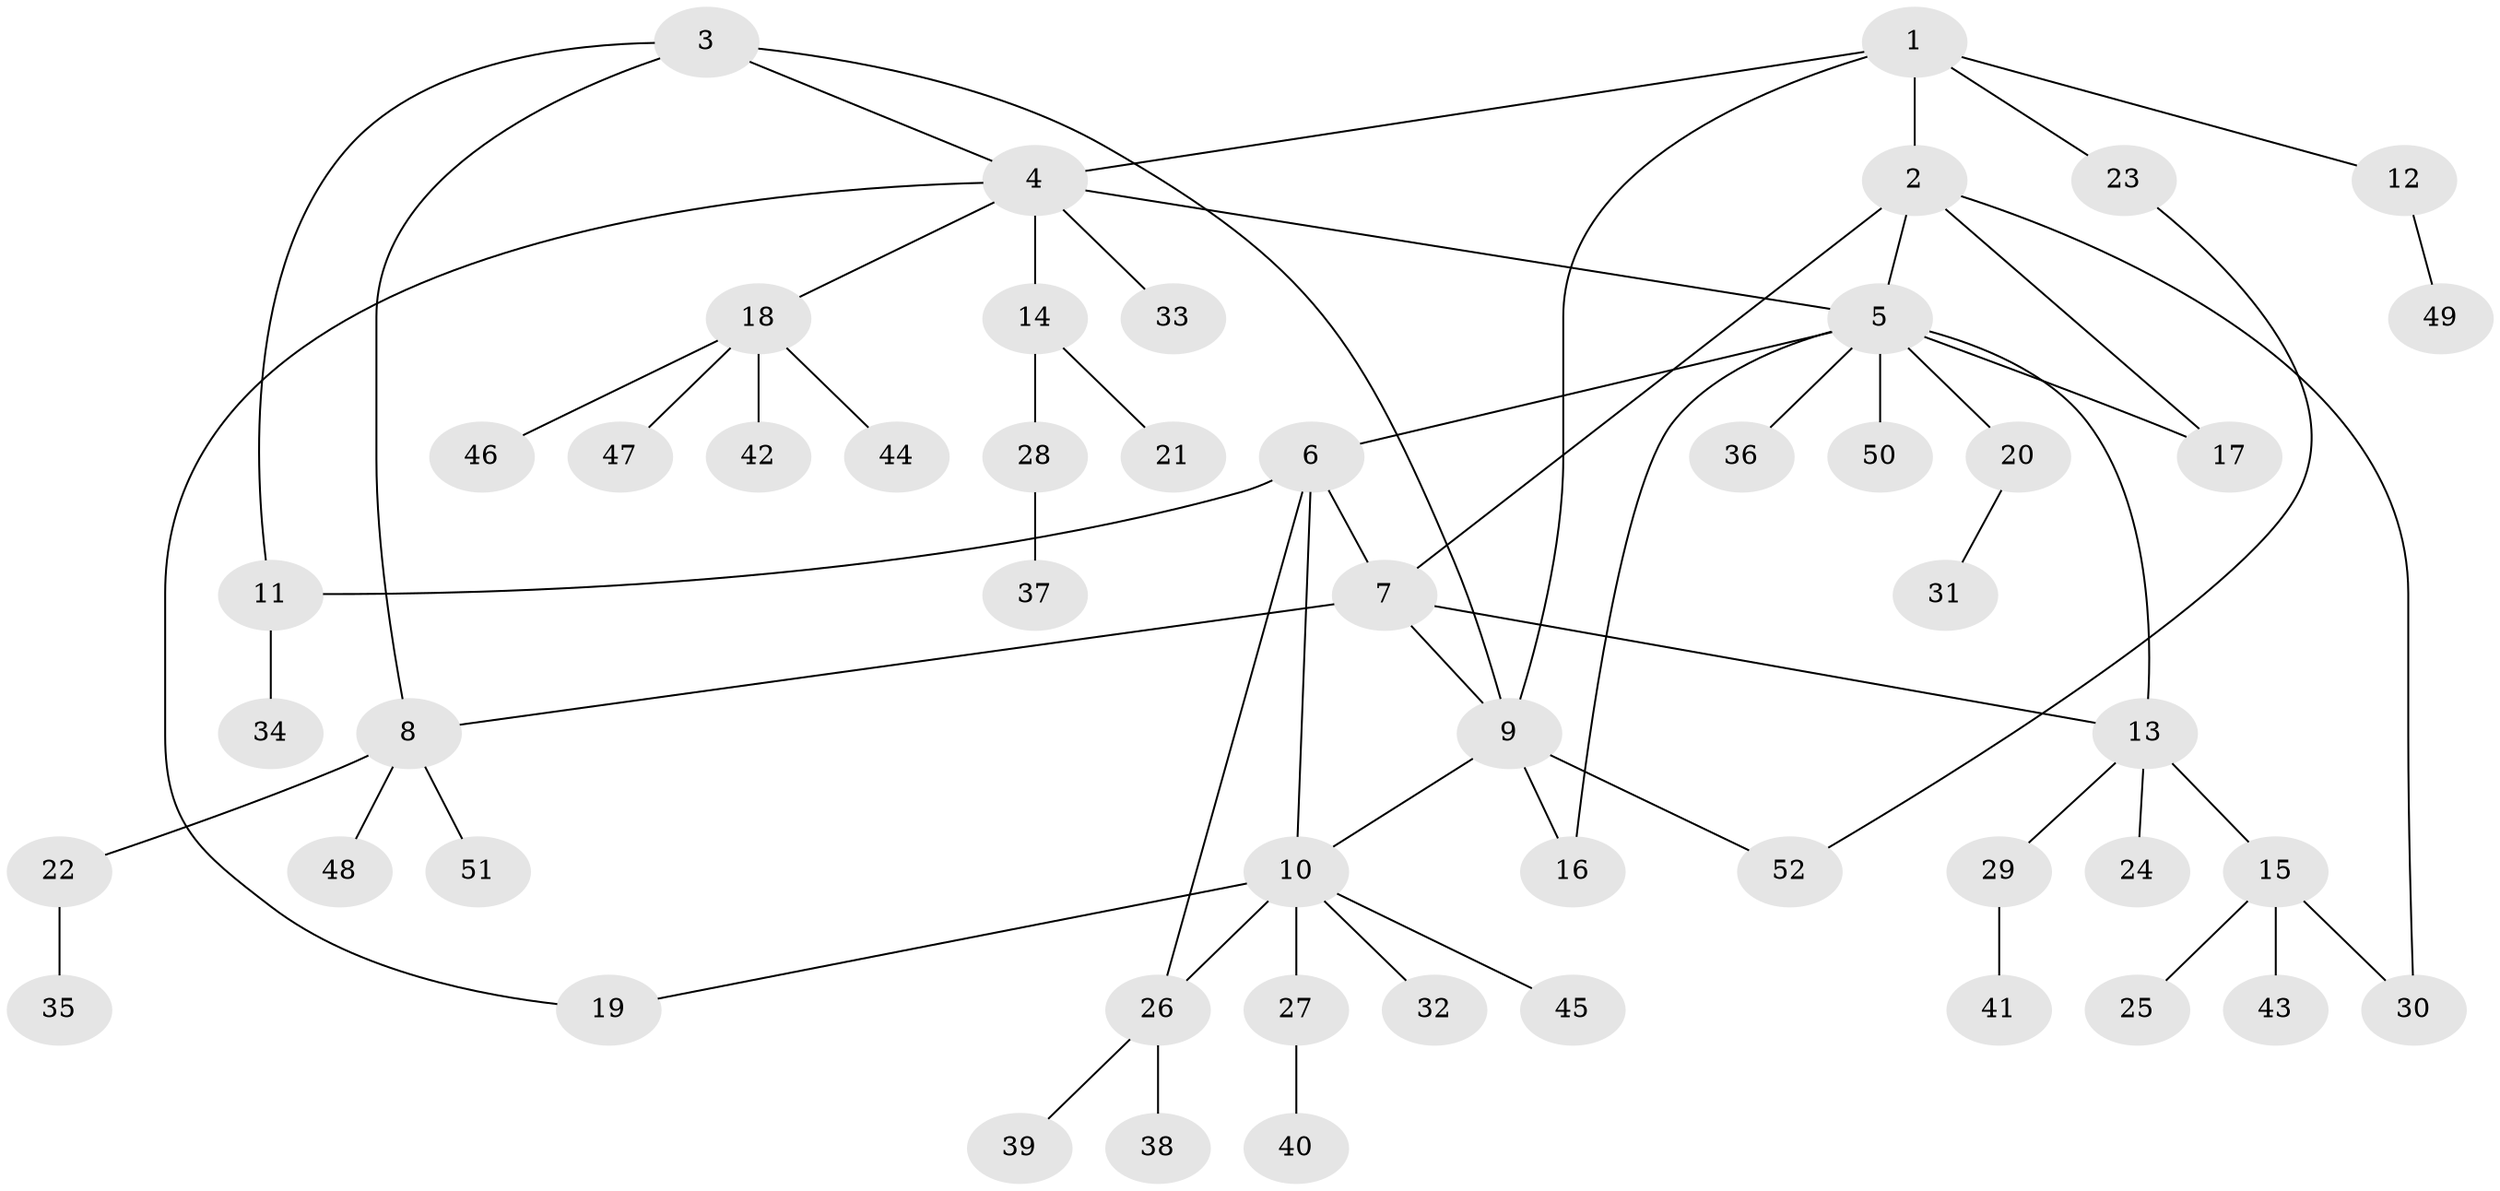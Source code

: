 // coarse degree distribution, {5: 0.027777777777777776, 4: 0.08333333333333333, 6: 0.027777777777777776, 7: 0.027777777777777776, 11: 0.027777777777777776, 8: 0.05555555555555555, 2: 0.16666666666666666, 3: 0.027777777777777776, 1: 0.5555555555555556}
// Generated by graph-tools (version 1.1) at 2025/42/03/06/25 10:42:08]
// undirected, 52 vertices, 65 edges
graph export_dot {
graph [start="1"]
  node [color=gray90,style=filled];
  1;
  2;
  3;
  4;
  5;
  6;
  7;
  8;
  9;
  10;
  11;
  12;
  13;
  14;
  15;
  16;
  17;
  18;
  19;
  20;
  21;
  22;
  23;
  24;
  25;
  26;
  27;
  28;
  29;
  30;
  31;
  32;
  33;
  34;
  35;
  36;
  37;
  38;
  39;
  40;
  41;
  42;
  43;
  44;
  45;
  46;
  47;
  48;
  49;
  50;
  51;
  52;
  1 -- 2;
  1 -- 4;
  1 -- 9;
  1 -- 12;
  1 -- 23;
  2 -- 5;
  2 -- 7;
  2 -- 17;
  2 -- 30;
  3 -- 4;
  3 -- 8;
  3 -- 9;
  3 -- 11;
  4 -- 5;
  4 -- 14;
  4 -- 18;
  4 -- 19;
  4 -- 33;
  5 -- 6;
  5 -- 13;
  5 -- 16;
  5 -- 17;
  5 -- 20;
  5 -- 36;
  5 -- 50;
  6 -- 7;
  6 -- 10;
  6 -- 11;
  6 -- 26;
  7 -- 8;
  7 -- 9;
  7 -- 13;
  8 -- 22;
  8 -- 48;
  8 -- 51;
  9 -- 10;
  9 -- 16;
  9 -- 52;
  10 -- 19;
  10 -- 26;
  10 -- 27;
  10 -- 32;
  10 -- 45;
  11 -- 34;
  12 -- 49;
  13 -- 15;
  13 -- 24;
  13 -- 29;
  14 -- 21;
  14 -- 28;
  15 -- 25;
  15 -- 30;
  15 -- 43;
  18 -- 42;
  18 -- 44;
  18 -- 46;
  18 -- 47;
  20 -- 31;
  22 -- 35;
  23 -- 52;
  26 -- 38;
  26 -- 39;
  27 -- 40;
  28 -- 37;
  29 -- 41;
}
